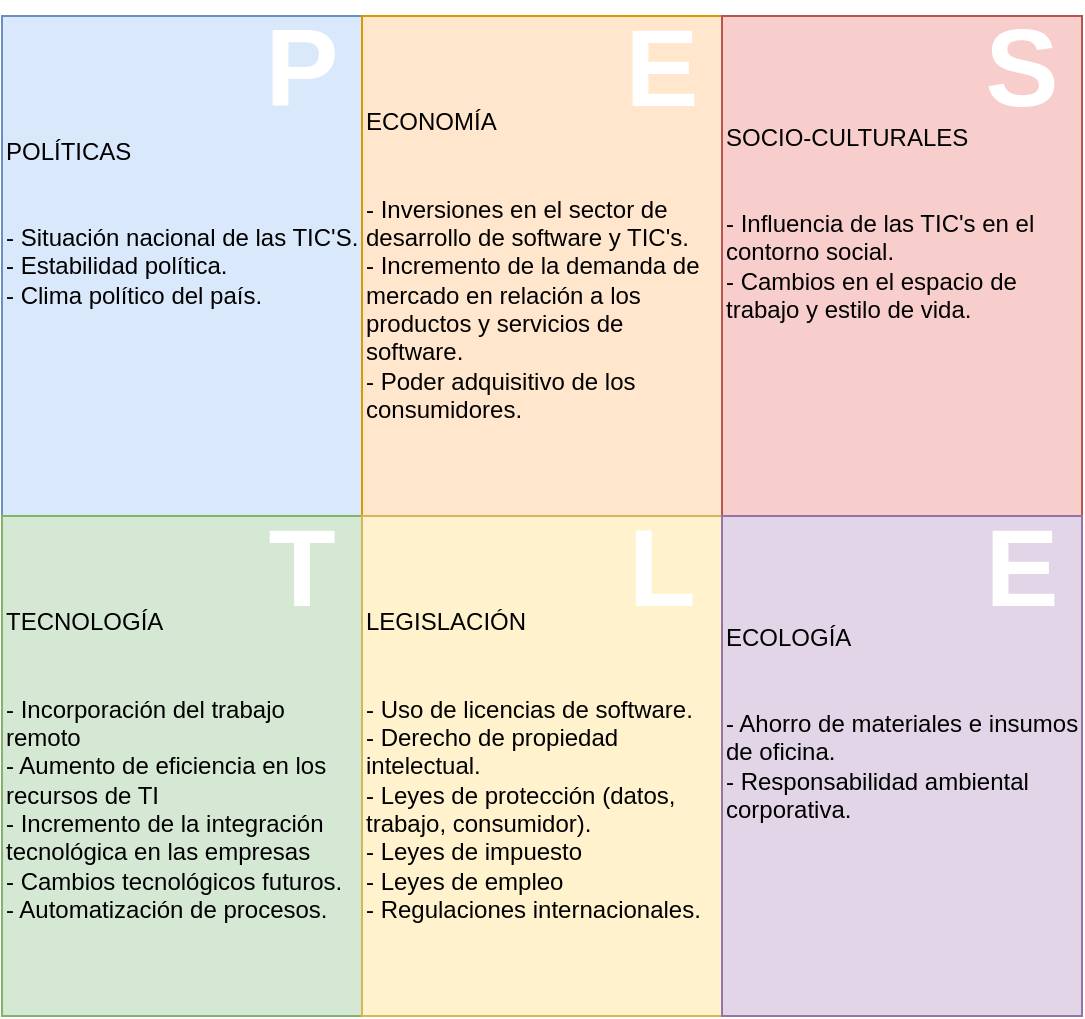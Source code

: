 <mxfile version="20.5.1" type="github" pages="4">
  <diagram id="B4wwlrnDfWuLED-4GDn6" name="Pestel">
    <mxGraphModel dx="1382" dy="795" grid="1" gridSize="10" guides="1" tooltips="1" connect="1" arrows="1" fold="1" page="1" pageScale="1" pageWidth="827" pageHeight="1169" math="0" shadow="0">
      <root>
        <mxCell id="0" />
        <mxCell id="1" parent="0" />
        <mxCell id="wZ9944_SYVBtTWwvehlu-1" value="POLÍTICAS&lt;br&gt;&lt;br&gt;&lt;br&gt;- Situación nacional de las TIC&#39;S.&lt;br&gt;- Estabilidad política.&lt;br&gt;- Clima político del país.&lt;br&gt;&lt;br&gt;&lt;br&gt;&lt;br&gt;" style="rounded=0;whiteSpace=wrap;html=1;fillColor=#dae8fc;strokeColor=#6c8ebf;align=left;" parent="1" vertex="1">
          <mxGeometry x="130" y="150" width="180" height="250" as="geometry" />
        </mxCell>
        <mxCell id="wZ9944_SYVBtTWwvehlu-2" value="ECONOMÍA&lt;br&gt;&lt;br&gt;&lt;br&gt;- Inversiones en el sector de desarrollo de software y TIC&#39;s.&lt;br&gt;- Incremento de la demanda de mercado en relación a los productos y servicios de software.&lt;br&gt;- Poder adquisitivo de los consumidores." style="rounded=0;whiteSpace=wrap;html=1;fillColor=#ffe6cc;strokeColor=#d79b00;align=left;" parent="1" vertex="1">
          <mxGeometry x="310" y="150" width="180" height="250" as="geometry" />
        </mxCell>
        <mxCell id="wZ9944_SYVBtTWwvehlu-3" value="SOCIO-CULTURALES&lt;br&gt;&lt;br&gt;&lt;br&gt;- Influencia de las TIC&#39;s en el contorno social.&lt;br&gt;- Cambios en el espacio de trabajo y estilo de vida.&lt;br&gt;&lt;br&gt;&lt;br&gt;&lt;br&gt;" style="rounded=0;whiteSpace=wrap;html=1;fillColor=#f8cecc;strokeColor=#b85450;align=left;" parent="1" vertex="1">
          <mxGeometry x="490" y="150" width="180" height="250" as="geometry" />
        </mxCell>
        <mxCell id="wZ9944_SYVBtTWwvehlu-4" value="TECNOLOGÍA&lt;br&gt;&lt;br&gt;&lt;br&gt;- Incorporación del trabajo remoto&lt;br&gt;- Aumento de eficiencia en los recursos de TI&lt;br&gt;- Incremento de la integración tecnológica en las empresas&lt;br&gt;- Cambios tecnológicos futuros.&lt;br&gt;- Automatización de procesos." style="rounded=0;whiteSpace=wrap;html=1;fillColor=#d5e8d4;strokeColor=#82b366;align=left;" parent="1" vertex="1">
          <mxGeometry x="130" y="400" width="180" height="250" as="geometry" />
        </mxCell>
        <mxCell id="wZ9944_SYVBtTWwvehlu-5" value="LEGISLACIÓN&lt;br&gt;&lt;br&gt;&lt;br&gt;- Uso de licencias de software.&lt;br&gt;- Derecho de propiedad intelectual.&lt;br&gt;- Leyes de protección (datos, trabajo, consumidor).&lt;br&gt;- Leyes de impuesto&lt;br&gt;- Leyes de empleo&lt;br&gt;- Regulaciones internacionales." style="rounded=0;whiteSpace=wrap;html=1;fillColor=#fff2cc;strokeColor=#d6b656;align=left;" parent="1" vertex="1">
          <mxGeometry x="310" y="400" width="180" height="250" as="geometry" />
        </mxCell>
        <mxCell id="wZ9944_SYVBtTWwvehlu-6" value="ECOLOGÍA&lt;br&gt;&lt;br&gt;&lt;br&gt;- Ahorro de materiales e insumos de oficina.&lt;br&gt;- Responsabilidad ambiental corporativa.&lt;br&gt;&lt;br&gt;&lt;br&gt;&lt;br&gt;" style="rounded=0;whiteSpace=wrap;html=1;fillColor=#e1d5e7;strokeColor=#9673a6;align=left;" parent="1" vertex="1">
          <mxGeometry x="490" y="400" width="180" height="250" as="geometry" />
        </mxCell>
        <mxCell id="wZ9944_SYVBtTWwvehlu-7" value="&lt;font size=&quot;1&quot; color=&quot;#ffffff&quot;&gt;&lt;b style=&quot;font-size: 55px;&quot;&gt;P&lt;/b&gt;&lt;/font&gt;" style="text;html=1;strokeColor=none;fillColor=none;align=center;verticalAlign=middle;whiteSpace=wrap;rounded=0;strokeWidth=4;" parent="1" vertex="1">
          <mxGeometry x="250" y="150" width="60" height="50" as="geometry" />
        </mxCell>
        <mxCell id="wZ9944_SYVBtTWwvehlu-8" value="&lt;font size=&quot;1&quot; color=&quot;#ffffff&quot;&gt;&lt;b style=&quot;font-size: 55px;&quot;&gt;E&lt;/b&gt;&lt;/font&gt;" style="text;html=1;strokeColor=none;fillColor=none;align=center;verticalAlign=middle;whiteSpace=wrap;rounded=0;strokeWidth=4;" parent="1" vertex="1">
          <mxGeometry x="430" y="150" width="60" height="50" as="geometry" />
        </mxCell>
        <mxCell id="wZ9944_SYVBtTWwvehlu-9" value="&lt;font size=&quot;1&quot; color=&quot;#ffffff&quot;&gt;&lt;b style=&quot;font-size: 55px;&quot;&gt;S&lt;/b&gt;&lt;/font&gt;" style="text;html=1;strokeColor=none;fillColor=none;align=center;verticalAlign=middle;whiteSpace=wrap;rounded=0;strokeWidth=4;" parent="1" vertex="1">
          <mxGeometry x="610" y="150" width="60" height="50" as="geometry" />
        </mxCell>
        <mxCell id="wZ9944_SYVBtTWwvehlu-10" value="&lt;font size=&quot;1&quot; color=&quot;#ffffff&quot;&gt;&lt;b style=&quot;font-size: 55px;&quot;&gt;T&lt;/b&gt;&lt;/font&gt;" style="text;html=1;strokeColor=none;fillColor=none;align=center;verticalAlign=middle;whiteSpace=wrap;rounded=0;strokeWidth=4;" parent="1" vertex="1">
          <mxGeometry x="250" y="400" width="60" height="50" as="geometry" />
        </mxCell>
        <mxCell id="wZ9944_SYVBtTWwvehlu-11" value="&lt;font size=&quot;1&quot; color=&quot;#ffffff&quot;&gt;&lt;b style=&quot;font-size: 55px;&quot;&gt;L&lt;/b&gt;&lt;/font&gt;" style="text;html=1;strokeColor=none;fillColor=none;align=center;verticalAlign=middle;whiteSpace=wrap;rounded=0;strokeWidth=4;" parent="1" vertex="1">
          <mxGeometry x="430" y="400" width="60" height="50" as="geometry" />
        </mxCell>
        <mxCell id="wZ9944_SYVBtTWwvehlu-12" value="&lt;font size=&quot;1&quot; color=&quot;#ffffff&quot;&gt;&lt;b style=&quot;font-size: 55px;&quot;&gt;E&lt;/b&gt;&lt;/font&gt;" style="text;html=1;strokeColor=none;fillColor=none;align=center;verticalAlign=middle;whiteSpace=wrap;rounded=0;strokeWidth=4;" parent="1" vertex="1">
          <mxGeometry x="610" y="400" width="60" height="50" as="geometry" />
        </mxCell>
      </root>
    </mxGraphModel>
  </diagram>
  <diagram id="0itIJqInvn0jtszKdvpc" name="Pecaito">
    <mxGraphModel dx="1382" dy="795" grid="1" gridSize="10" guides="1" tooltips="1" connect="1" arrows="1" fold="1" page="1" pageScale="1" pageWidth="827" pageHeight="1169" math="0" shadow="0">
      <root>
        <mxCell id="0" />
        <mxCell id="1" parent="0" />
        <mxCell id="f6ZIHYa0hq1Qb6Hkzpxr-3" value="&lt;font color=&quot;#000000&quot; style=&quot;line-height: 1; font-size: 12px;&quot;&gt;Gestión insuficiente de información&lt;/font&gt;" style="rounded=0;whiteSpace=wrap;html=1;strokeWidth=2;fontSize=12;fontColor=#FFFFFF;align=center;verticalAlign=middle;" parent="1" vertex="1">
          <mxGeometry x="600" y="320" width="110" height="40" as="geometry" />
        </mxCell>
        <mxCell id="f6ZIHYa0hq1Qb6Hkzpxr-4" value="" style="endArrow=none;html=1;rounded=0;fontSize=55;fontColor=#FFFFFF;entryX=0;entryY=0.5;entryDx=0;entryDy=0;endSize=20;jumpSize=4;strokeWidth=2;" parent="1" target="f6ZIHYa0hq1Qb6Hkzpxr-3" edge="1">
          <mxGeometry width="50" height="50" relative="1" as="geometry">
            <mxPoint x="140" y="340" as="sourcePoint" />
            <mxPoint x="440" y="380" as="targetPoint" />
          </mxGeometry>
        </mxCell>
        <mxCell id="rYmV48gW1VdD3TuhVdmY-1" value="&lt;font color=&quot;#000000&quot; style=&quot;line-height: 1; font-size: 12px;&quot;&gt;Empresas Operadoras&lt;/font&gt;" style="rounded=0;whiteSpace=wrap;html=1;strokeWidth=2;fontSize=12;fontColor=#FFFFFF;align=center;verticalAlign=middle;" parent="1" vertex="1">
          <mxGeometry x="60" y="190" width="110" height="40" as="geometry" />
        </mxCell>
        <mxCell id="rYmV48gW1VdD3TuhVdmY-2" value="" style="endArrow=none;html=1;rounded=0;strokeWidth=2;fontSize=12;fontColor=#000000;endSize=20;jumpSize=4;entryX=0.5;entryY=1;entryDx=0;entryDy=0;" parent="1" target="rYmV48gW1VdD3TuhVdmY-1" edge="1">
          <mxGeometry width="50" height="50" relative="1" as="geometry">
            <mxPoint x="210" y="340" as="sourcePoint" />
            <mxPoint x="330" y="320" as="targetPoint" />
          </mxGeometry>
        </mxCell>
        <mxCell id="rYmV48gW1VdD3TuhVdmY-4" style="rounded=0;jumpSize=4;orthogonalLoop=1;jettySize=auto;html=1;strokeWidth=2;fontSize=12;fontColor=#000000;" parent="1" source="rYmV48gW1VdD3TuhVdmY-3" edge="1">
          <mxGeometry relative="1" as="geometry">
            <mxPoint x="180" y="300" as="targetPoint" />
          </mxGeometry>
        </mxCell>
        <mxCell id="rYmV48gW1VdD3TuhVdmY-3" value="Poca participación en el flujo" style="text;html=1;strokeColor=none;fillColor=none;align=center;verticalAlign=middle;whiteSpace=wrap;rounded=0;strokeWidth=2;fontSize=12;fontColor=#000000;" parent="1" vertex="1">
          <mxGeometry x="190" y="230" width="110" height="30" as="geometry" />
        </mxCell>
        <mxCell id="rYmV48gW1VdD3TuhVdmY-5" value="&lt;font color=&quot;#000000&quot; style=&quot;line-height: 1; font-size: 12px;&quot;&gt;Personal de carga de archivos&lt;/font&gt;" style="rounded=0;whiteSpace=wrap;html=1;strokeWidth=2;fontSize=12;fontColor=#FFFFFF;align=center;verticalAlign=middle;" parent="1" vertex="1">
          <mxGeometry x="350" y="190" width="110" height="40" as="geometry" />
        </mxCell>
        <mxCell id="rYmV48gW1VdD3TuhVdmY-7" value="" style="endArrow=none;html=1;rounded=0;strokeWidth=2;fontSize=12;fontColor=#000000;endSize=20;jumpSize=4;entryX=0.5;entryY=1;entryDx=0;entryDy=0;" parent="1" target="rYmV48gW1VdD3TuhVdmY-5" edge="1">
          <mxGeometry width="50" height="50" relative="1" as="geometry">
            <mxPoint x="505" y="340" as="sourcePoint" />
            <mxPoint x="410" y="230" as="targetPoint" />
          </mxGeometry>
        </mxCell>
        <mxCell id="rYmV48gW1VdD3TuhVdmY-9" style="edgeStyle=none;rounded=0;jumpSize=4;orthogonalLoop=1;jettySize=auto;html=1;strokeWidth=2;fontSize=12;fontColor=#000000;" parent="1" source="rYmV48gW1VdD3TuhVdmY-8" edge="1">
          <mxGeometry relative="1" as="geometry">
            <mxPoint x="450" y="280" as="targetPoint" />
          </mxGeometry>
        </mxCell>
        <mxCell id="rYmV48gW1VdD3TuhVdmY-8" value="Tiempo requerido" style="text;html=1;strokeColor=none;fillColor=none;align=center;verticalAlign=middle;whiteSpace=wrap;rounded=0;strokeWidth=2;fontSize=12;fontColor=#000000;" parent="1" vertex="1">
          <mxGeometry x="480" y="220" width="110" height="30" as="geometry" />
        </mxCell>
        <mxCell id="rYmV48gW1VdD3TuhVdmY-11" style="edgeStyle=none;rounded=0;jumpSize=4;orthogonalLoop=1;jettySize=auto;html=1;strokeWidth=2;fontSize=12;fontColor=#000000;" parent="1" source="rYmV48gW1VdD3TuhVdmY-10" edge="1">
          <mxGeometry relative="1" as="geometry">
            <mxPoint x="480" y="310" as="targetPoint" />
          </mxGeometry>
        </mxCell>
        <mxCell id="rYmV48gW1VdD3TuhVdmY-10" value="Necesidad de realizar auditorias" style="text;html=1;strokeColor=none;fillColor=none;align=center;verticalAlign=middle;whiteSpace=wrap;rounded=0;strokeWidth=2;fontSize=12;fontColor=#000000;" parent="1" vertex="1">
          <mxGeometry x="320" y="270" width="110" height="30" as="geometry" />
        </mxCell>
        <mxCell id="rYmV48gW1VdD3TuhVdmY-12" value="&lt;font color=&quot;#000000&quot; style=&quot;line-height: 1; font-size: 12px;&quot;&gt;Sistema&lt;/font&gt;" style="rounded=0;whiteSpace=wrap;html=1;strokeWidth=2;fontSize=12;fontColor=#FFFFFF;align=center;verticalAlign=middle;" parent="1" vertex="1">
          <mxGeometry x="60" y="440" width="110" height="40" as="geometry" />
        </mxCell>
        <mxCell id="rYmV48gW1VdD3TuhVdmY-13" value="" style="endArrow=none;html=1;rounded=0;strokeWidth=2;fontSize=12;fontColor=#000000;endSize=20;jumpSize=4;entryX=0.5;entryY=0;entryDx=0;entryDy=0;" parent="1" target="rYmV48gW1VdD3TuhVdmY-12" edge="1">
          <mxGeometry width="50" height="50" relative="1" as="geometry">
            <mxPoint x="210" y="340" as="sourcePoint" />
            <mxPoint x="125" y="240" as="targetPoint" />
          </mxGeometry>
        </mxCell>
        <mxCell id="rYmV48gW1VdD3TuhVdmY-15" style="edgeStyle=none;rounded=0;jumpSize=4;orthogonalLoop=1;jettySize=auto;html=1;strokeWidth=2;fontSize=12;fontColor=#000000;" parent="1" source="rYmV48gW1VdD3TuhVdmY-14" edge="1">
          <mxGeometry relative="1" as="geometry">
            <mxPoint x="180" y="370" as="targetPoint" />
          </mxGeometry>
        </mxCell>
        <mxCell id="rYmV48gW1VdD3TuhVdmY-14" value="Tecnologías antiguas" style="text;html=1;strokeColor=none;fillColor=none;align=center;verticalAlign=middle;whiteSpace=wrap;rounded=0;strokeWidth=2;fontSize=12;fontColor=#000000;" parent="1" vertex="1">
          <mxGeometry x="200" y="390" width="110" height="30" as="geometry" />
        </mxCell>
        <mxCell id="rYmV48gW1VdD3TuhVdmY-17" style="edgeStyle=none;rounded=0;jumpSize=4;orthogonalLoop=1;jettySize=auto;html=1;strokeWidth=2;fontSize=12;fontColor=#000000;" parent="1" source="rYmV48gW1VdD3TuhVdmY-16" edge="1">
          <mxGeometry relative="1" as="geometry">
            <mxPoint x="150" y="390" as="targetPoint" />
          </mxGeometry>
        </mxCell>
        <mxCell id="rYmV48gW1VdD3TuhVdmY-16" value="Sin control de históricos" style="text;html=1;strokeColor=none;fillColor=none;align=center;verticalAlign=middle;whiteSpace=wrap;rounded=0;strokeWidth=2;fontSize=12;fontColor=#000000;" parent="1" vertex="1">
          <mxGeometry x="20" y="350" width="110" height="30" as="geometry" />
        </mxCell>
        <mxCell id="rYmV48gW1VdD3TuhVdmY-18" value="&lt;font color=&quot;#000000&quot;&gt;Procedimientos&lt;/font&gt;" style="rounded=0;whiteSpace=wrap;html=1;strokeWidth=2;fontSize=12;fontColor=#FFFFFF;align=center;verticalAlign=middle;" parent="1" vertex="1">
          <mxGeometry x="350" y="440" width="110" height="40" as="geometry" />
        </mxCell>
        <mxCell id="rYmV48gW1VdD3TuhVdmY-19" value="" style="endArrow=none;html=1;rounded=0;strokeWidth=2;fontSize=12;fontColor=#000000;endSize=20;jumpSize=4;entryX=0.5;entryY=0;entryDx=0;entryDy=0;" parent="1" edge="1">
          <mxGeometry width="50" height="50" relative="1" as="geometry">
            <mxPoint x="505" y="340" as="sourcePoint" />
            <mxPoint x="410" y="440" as="targetPoint" />
          </mxGeometry>
        </mxCell>
        <mxCell id="rYmV48gW1VdD3TuhVdmY-21" style="edgeStyle=none;rounded=0;jumpSize=4;orthogonalLoop=1;jettySize=auto;html=1;strokeWidth=2;fontSize=12;fontColor=#000000;" parent="1" source="rYmV48gW1VdD3TuhVdmY-20" edge="1">
          <mxGeometry relative="1" as="geometry">
            <mxPoint x="490" y="360" as="targetPoint" />
          </mxGeometry>
        </mxCell>
        <mxCell id="rYmV48gW1VdD3TuhVdmY-20" value="Tiempo requerido" style="text;html=1;strokeColor=none;fillColor=none;align=center;verticalAlign=middle;whiteSpace=wrap;rounded=0;strokeWidth=2;fontSize=12;fontColor=#000000;" parent="1" vertex="1">
          <mxGeometry x="310" y="370" width="110" height="30" as="geometry" />
        </mxCell>
        <mxCell id="rYmV48gW1VdD3TuhVdmY-23" style="edgeStyle=none;rounded=0;jumpSize=4;orthogonalLoop=1;jettySize=auto;html=1;strokeWidth=2;fontSize=12;fontColor=#000000;" parent="1" source="rYmV48gW1VdD3TuhVdmY-22" edge="1">
          <mxGeometry relative="1" as="geometry">
            <mxPoint x="470" y="380" as="targetPoint" />
          </mxGeometry>
        </mxCell>
        <mxCell id="rYmV48gW1VdD3TuhVdmY-22" value="Control de movimientos" style="text;html=1;strokeColor=none;fillColor=none;align=center;verticalAlign=middle;whiteSpace=wrap;rounded=0;strokeWidth=2;fontSize=12;fontColor=#000000;" parent="1" vertex="1">
          <mxGeometry x="490" y="400" width="110" height="30" as="geometry" />
        </mxCell>
      </root>
    </mxGraphModel>
  </diagram>
  <diagram id="7WSJtl93QPAd8zOJXsbp" name="Navegabilidad">
    <mxGraphModel dx="1152" dy="663" grid="1" gridSize="10" guides="1" tooltips="1" connect="1" arrows="1" fold="1" page="1" pageScale="1" pageWidth="827" pageHeight="1169" math="0" shadow="0">
      <root>
        <mxCell id="0" />
        <mxCell id="1" parent="0" />
        <mxCell id="q7LW2sj1dCIKB4TUS1II-4" style="edgeStyle=orthogonalEdgeStyle;rounded=0;orthogonalLoop=1;jettySize=auto;html=1;entryX=0;entryY=0.5;entryDx=0;entryDy=0;" edge="1" parent="1" source="q7LW2sj1dCIKB4TUS1II-1" target="q7LW2sj1dCIKB4TUS1II-3">
          <mxGeometry relative="1" as="geometry" />
        </mxCell>
        <mxCell id="q7LW2sj1dCIKB4TUS1II-18" style="edgeStyle=orthogonalEdgeStyle;rounded=0;orthogonalLoop=1;jettySize=auto;html=1;entryX=0.5;entryY=0;entryDx=0;entryDy=0;" edge="1" parent="1" source="q7LW2sj1dCIKB4TUS1II-1" target="q7LW2sj1dCIKB4TUS1II-8">
          <mxGeometry relative="1" as="geometry" />
        </mxCell>
        <mxCell id="q7LW2sj1dCIKB4TUS1II-19" style="edgeStyle=orthogonalEdgeStyle;rounded=0;orthogonalLoop=1;jettySize=auto;html=1;entryX=0.5;entryY=0;entryDx=0;entryDy=0;" edge="1" parent="1" source="q7LW2sj1dCIKB4TUS1II-1" target="q7LW2sj1dCIKB4TUS1II-7">
          <mxGeometry relative="1" as="geometry">
            <Array as="points">
              <mxPoint x="433" y="110" />
              <mxPoint x="293" y="110" />
            </Array>
          </mxGeometry>
        </mxCell>
        <mxCell id="q7LW2sj1dCIKB4TUS1II-20" style="edgeStyle=orthogonalEdgeStyle;rounded=0;orthogonalLoop=1;jettySize=auto;html=1;entryX=0.5;entryY=0;entryDx=0;entryDy=0;" edge="1" parent="1" source="q7LW2sj1dCIKB4TUS1II-1" target="q7LW2sj1dCIKB4TUS1II-9">
          <mxGeometry relative="1" as="geometry">
            <Array as="points">
              <mxPoint x="433" y="110" />
              <mxPoint x="573" y="110" />
            </Array>
          </mxGeometry>
        </mxCell>
        <mxCell id="q7LW2sj1dCIKB4TUS1II-21" style="edgeStyle=orthogonalEdgeStyle;rounded=0;orthogonalLoop=1;jettySize=auto;html=1;entryX=0.5;entryY=0;entryDx=0;entryDy=0;" edge="1" parent="1" source="q7LW2sj1dCIKB4TUS1II-1" target="q7LW2sj1dCIKB4TUS1II-10">
          <mxGeometry relative="1" as="geometry">
            <Array as="points">
              <mxPoint x="433" y="110" />
              <mxPoint x="713" y="110" />
            </Array>
          </mxGeometry>
        </mxCell>
        <mxCell id="q7LW2sj1dCIKB4TUS1II-22" style="edgeStyle=orthogonalEdgeStyle;rounded=0;orthogonalLoop=1;jettySize=auto;html=1;entryX=0.5;entryY=0;entryDx=0;entryDy=0;" edge="1" parent="1" source="q7LW2sj1dCIKB4TUS1II-1" target="q7LW2sj1dCIKB4TUS1II-6">
          <mxGeometry relative="1" as="geometry">
            <Array as="points">
              <mxPoint x="433" y="110" />
              <mxPoint x="153" y="110" />
            </Array>
          </mxGeometry>
        </mxCell>
        <mxCell id="q7LW2sj1dCIKB4TUS1II-1" value="Login" style="rounded=1;whiteSpace=wrap;html=1;" vertex="1" parent="1">
          <mxGeometry x="380" y="40" width="106" height="30" as="geometry" />
        </mxCell>
        <mxCell id="q7LW2sj1dCIKB4TUS1II-3" value="Restablecer Contraseña" style="rounded=1;whiteSpace=wrap;html=1;" vertex="1" parent="1">
          <mxGeometry x="566" y="40" width="106" height="30" as="geometry" />
        </mxCell>
        <mxCell id="q7LW2sj1dCIKB4TUS1II-24" value="Ingresar" style="edgeStyle=orthogonalEdgeStyle;rounded=0;orthogonalLoop=1;jettySize=auto;html=1;entryX=0.5;entryY=0;entryDx=0;entryDy=0;" edge="1" parent="1" source="q7LW2sj1dCIKB4TUS1II-6" target="q7LW2sj1dCIKB4TUS1II-23">
          <mxGeometry relative="1" as="geometry" />
        </mxCell>
        <mxCell id="q7LW2sj1dCIKB4TUS1II-6" value="Registro" style="rounded=1;whiteSpace=wrap;html=1;" vertex="1" parent="1">
          <mxGeometry x="100" y="150" width="106" height="30" as="geometry" />
        </mxCell>
        <mxCell id="q7LW2sj1dCIKB4TUS1II-33" value="Ingresar" style="edgeStyle=orthogonalEdgeStyle;rounded=0;orthogonalLoop=1;jettySize=auto;html=1;entryX=0.5;entryY=0;entryDx=0;entryDy=0;" edge="1" parent="1" source="q7LW2sj1dCIKB4TUS1II-7" target="q7LW2sj1dCIKB4TUS1II-32">
          <mxGeometry relative="1" as="geometry" />
        </mxCell>
        <mxCell id="q7LW2sj1dCIKB4TUS1II-7" value="Consulta" style="rounded=1;whiteSpace=wrap;html=1;" vertex="1" parent="1">
          <mxGeometry x="240" y="150" width="106" height="30" as="geometry" />
        </mxCell>
        <mxCell id="q7LW2sj1dCIKB4TUS1II-52" value="Ingresar" style="edgeStyle=orthogonalEdgeStyle;rounded=0;orthogonalLoop=1;jettySize=auto;html=1;entryX=0.5;entryY=0;entryDx=0;entryDy=0;" edge="1" parent="1" source="q7LW2sj1dCIKB4TUS1II-8" target="q7LW2sj1dCIKB4TUS1II-51">
          <mxGeometry relative="1" as="geometry" />
        </mxCell>
        <mxCell id="q7LW2sj1dCIKB4TUS1II-8" value="Usuario" style="rounded=1;whiteSpace=wrap;html=1;" vertex="1" parent="1">
          <mxGeometry x="380" y="150" width="106" height="30" as="geometry" />
        </mxCell>
        <mxCell id="q7LW2sj1dCIKB4TUS1II-68" value="Ingresar" style="edgeStyle=orthogonalEdgeStyle;rounded=0;orthogonalLoop=1;jettySize=auto;html=1;entryX=0.5;entryY=0;entryDx=0;entryDy=0;" edge="1" parent="1" source="q7LW2sj1dCIKB4TUS1II-9" target="q7LW2sj1dCIKB4TUS1II-67">
          <mxGeometry relative="1" as="geometry" />
        </mxCell>
        <mxCell id="q7LW2sj1dCIKB4TUS1II-9" value="Reportes" style="rounded=1;whiteSpace=wrap;html=1;" vertex="1" parent="1">
          <mxGeometry x="520" y="150" width="106" height="30" as="geometry" />
        </mxCell>
        <mxCell id="q7LW2sj1dCIKB4TUS1II-87" value="Ingresar" style="edgeStyle=orthogonalEdgeStyle;rounded=0;orthogonalLoop=1;jettySize=auto;html=1;entryX=0.5;entryY=0;entryDx=0;entryDy=0;" edge="1" parent="1" source="q7LW2sj1dCIKB4TUS1II-10" target="q7LW2sj1dCIKB4TUS1II-86">
          <mxGeometry relative="1" as="geometry" />
        </mxCell>
        <mxCell id="q7LW2sj1dCIKB4TUS1II-10" value="Auditoría" style="rounded=1;whiteSpace=wrap;html=1;" vertex="1" parent="1">
          <mxGeometry x="660" y="150" width="106" height="30" as="geometry" />
        </mxCell>
        <mxCell id="q7LW2sj1dCIKB4TUS1II-29" style="edgeStyle=orthogonalEdgeStyle;rounded=0;orthogonalLoop=1;jettySize=auto;html=1;entryX=0;entryY=0.5;entryDx=0;entryDy=0;" edge="1" parent="1" source="q7LW2sj1dCIKB4TUS1II-23" target="q7LW2sj1dCIKB4TUS1II-28">
          <mxGeometry relative="1" as="geometry">
            <Array as="points">
              <mxPoint x="90" y="265" />
              <mxPoint x="90" y="395" />
            </Array>
          </mxGeometry>
        </mxCell>
        <mxCell id="q7LW2sj1dCIKB4TUS1II-30" style="edgeStyle=orthogonalEdgeStyle;rounded=0;orthogonalLoop=1;jettySize=auto;html=1;entryX=0;entryY=0.5;entryDx=0;entryDy=0;" edge="1" parent="1" source="q7LW2sj1dCIKB4TUS1II-23" target="q7LW2sj1dCIKB4TUS1II-25">
          <mxGeometry relative="1" as="geometry">
            <Array as="points">
              <mxPoint x="90" y="265" />
              <mxPoint x="90" y="335" />
            </Array>
          </mxGeometry>
        </mxCell>
        <mxCell id="q7LW2sj1dCIKB4TUS1II-23" value="Registro de contrato de abonados" style="rounded=1;whiteSpace=wrap;html=1;" vertex="1" parent="1">
          <mxGeometry x="100" y="240" width="106" height="50" as="geometry" />
        </mxCell>
        <mxCell id="q7LW2sj1dCIKB4TUS1II-25" value="Cancelar" style="rounded=0;whiteSpace=wrap;html=1;dashed=1;" vertex="1" parent="1">
          <mxGeometry x="108" y="320" width="90" height="30" as="geometry" />
        </mxCell>
        <mxCell id="q7LW2sj1dCIKB4TUS1II-31" style="edgeStyle=orthogonalEdgeStyle;rounded=0;orthogonalLoop=1;jettySize=auto;html=1;entryX=0;entryY=0.5;entryDx=0;entryDy=0;" edge="1" parent="1" source="q7LW2sj1dCIKB4TUS1II-28" target="q7LW2sj1dCIKB4TUS1II-7">
          <mxGeometry relative="1" as="geometry">
            <Array as="points">
              <mxPoint x="153" y="430" />
              <mxPoint x="220" y="430" />
              <mxPoint x="220" y="165" />
            </Array>
          </mxGeometry>
        </mxCell>
        <mxCell id="q7LW2sj1dCIKB4TUS1II-28" value="Guardar" style="rounded=0;whiteSpace=wrap;html=1;dashed=1;" vertex="1" parent="1">
          <mxGeometry x="108" y="380" width="90" height="30" as="geometry" />
        </mxCell>
        <mxCell id="q7LW2sj1dCIKB4TUS1II-37" value="&lt;span style=&quot;font-style: normal;&quot;&gt;Ingresar filtros&lt;/span&gt;" style="edgeStyle=orthogonalEdgeStyle;rounded=0;orthogonalLoop=1;jettySize=auto;html=1;entryX=0.5;entryY=0;entryDx=0;entryDy=0;fontStyle=2" edge="1" parent="1" source="q7LW2sj1dCIKB4TUS1II-32" target="q7LW2sj1dCIKB4TUS1II-34">
          <mxGeometry relative="1" as="geometry">
            <Array as="points">
              <mxPoint x="293" y="330" />
              <mxPoint x="293" y="330" />
            </Array>
          </mxGeometry>
        </mxCell>
        <mxCell id="q7LW2sj1dCIKB4TUS1II-40" style="edgeStyle=orthogonalEdgeStyle;rounded=0;orthogonalLoop=1;jettySize=auto;html=1;entryX=1;entryY=0.5;entryDx=0;entryDy=0;" edge="1" parent="1" source="q7LW2sj1dCIKB4TUS1II-32" target="q7LW2sj1dCIKB4TUS1II-35">
          <mxGeometry relative="1" as="geometry">
            <Array as="points">
              <mxPoint x="366" y="265" />
              <mxPoint x="366" y="415" />
            </Array>
          </mxGeometry>
        </mxCell>
        <mxCell id="q7LW2sj1dCIKB4TUS1II-41" style="edgeStyle=orthogonalEdgeStyle;rounded=0;orthogonalLoop=1;jettySize=auto;html=1;entryX=1;entryY=0.5;entryDx=0;entryDy=0;" edge="1" parent="1" source="q7LW2sj1dCIKB4TUS1II-32" target="q7LW2sj1dCIKB4TUS1II-38">
          <mxGeometry relative="1" as="geometry">
            <Array as="points">
              <mxPoint x="366" y="265" />
              <mxPoint x="366" y="475" />
            </Array>
          </mxGeometry>
        </mxCell>
        <mxCell id="q7LW2sj1dCIKB4TUS1II-42" style="edgeStyle=orthogonalEdgeStyle;rounded=0;orthogonalLoop=1;jettySize=auto;html=1;entryX=1;entryY=0.5;entryDx=0;entryDy=0;" edge="1" parent="1" source="q7LW2sj1dCIKB4TUS1II-32" target="q7LW2sj1dCIKB4TUS1II-39">
          <mxGeometry relative="1" as="geometry">
            <Array as="points">
              <mxPoint x="366" y="265" />
              <mxPoint x="366" y="535" />
            </Array>
          </mxGeometry>
        </mxCell>
        <mxCell id="q7LW2sj1dCIKB4TUS1II-32" value="Consulta de contrato de abonados" style="rounded=1;whiteSpace=wrap;html=1;" vertex="1" parent="1">
          <mxGeometry x="240" y="240" width="106" height="50" as="geometry" />
        </mxCell>
        <mxCell id="q7LW2sj1dCIKB4TUS1II-34" value="Buscar" style="rounded=0;whiteSpace=wrap;html=1;dashed=1;" vertex="1" parent="1">
          <mxGeometry x="248" y="340" width="90" height="30" as="geometry" />
        </mxCell>
        <mxCell id="q7LW2sj1dCIKB4TUS1II-35" value="Limpiar" style="rounded=0;whiteSpace=wrap;html=1;dashed=1;" vertex="1" parent="1">
          <mxGeometry x="248" y="400" width="90" height="30" as="geometry" />
        </mxCell>
        <mxCell id="q7LW2sj1dCIKB4TUS1II-44" style="edgeStyle=orthogonalEdgeStyle;rounded=0;orthogonalLoop=1;jettySize=auto;html=1;entryX=1;entryY=0.5;entryDx=0;entryDy=0;" edge="1" parent="1" source="q7LW2sj1dCIKB4TUS1II-38" target="q7LW2sj1dCIKB4TUS1II-43">
          <mxGeometry relative="1" as="geometry" />
        </mxCell>
        <mxCell id="q7LW2sj1dCIKB4TUS1II-38" value="Editar" style="rounded=0;whiteSpace=wrap;html=1;dashed=1;" vertex="1" parent="1">
          <mxGeometry x="248" y="460" width="90" height="30" as="geometry" />
        </mxCell>
        <mxCell id="q7LW2sj1dCIKB4TUS1II-39" value="Anular" style="rounded=0;whiteSpace=wrap;html=1;dashed=1;" vertex="1" parent="1">
          <mxGeometry x="248" y="520" width="90" height="30" as="geometry" />
        </mxCell>
        <mxCell id="q7LW2sj1dCIKB4TUS1II-48" style="edgeStyle=orthogonalEdgeStyle;rounded=0;orthogonalLoop=1;jettySize=auto;html=1;entryX=0;entryY=0.5;entryDx=0;entryDy=0;" edge="1" parent="1" source="q7LW2sj1dCIKB4TUS1II-43" target="q7LW2sj1dCIKB4TUS1II-47">
          <mxGeometry relative="1" as="geometry">
            <Array as="points">
              <mxPoint x="90" y="475" />
              <mxPoint x="90" y="635" />
            </Array>
          </mxGeometry>
        </mxCell>
        <mxCell id="q7LW2sj1dCIKB4TUS1II-49" style="edgeStyle=orthogonalEdgeStyle;rounded=0;orthogonalLoop=1;jettySize=auto;html=1;entryX=0;entryY=0.5;entryDx=0;entryDy=0;" edge="1" parent="1" source="q7LW2sj1dCIKB4TUS1II-43" target="q7LW2sj1dCIKB4TUS1II-45">
          <mxGeometry relative="1" as="geometry">
            <Array as="points">
              <mxPoint x="90" y="475" />
              <mxPoint x="90" y="535" />
            </Array>
          </mxGeometry>
        </mxCell>
        <mxCell id="q7LW2sj1dCIKB4TUS1II-50" style="edgeStyle=orthogonalEdgeStyle;rounded=0;orthogonalLoop=1;jettySize=auto;html=1;entryX=0;entryY=0.5;entryDx=0;entryDy=0;" edge="1" parent="1" source="q7LW2sj1dCIKB4TUS1II-43" target="q7LW2sj1dCIKB4TUS1II-46">
          <mxGeometry relative="1" as="geometry">
            <Array as="points">
              <mxPoint x="90" y="475" />
              <mxPoint x="90" y="584" />
            </Array>
          </mxGeometry>
        </mxCell>
        <mxCell id="q7LW2sj1dCIKB4TUS1II-43" value="Información de contrato de abonado" style="rounded=1;whiteSpace=wrap;html=1;" vertex="1" parent="1">
          <mxGeometry x="100" y="450" width="106" height="50" as="geometry" />
        </mxCell>
        <mxCell id="q7LW2sj1dCIKB4TUS1II-45" value="Visualizar" style="rounded=0;whiteSpace=wrap;html=1;dashed=1;" vertex="1" parent="1">
          <mxGeometry x="108" y="520" width="90" height="30" as="geometry" />
        </mxCell>
        <mxCell id="q7LW2sj1dCIKB4TUS1II-46" value="Guardar" style="rounded=0;whiteSpace=wrap;html=1;dashed=1;" vertex="1" parent="1">
          <mxGeometry x="108" y="569.5" width="90" height="30" as="geometry" />
        </mxCell>
        <mxCell id="q7LW2sj1dCIKB4TUS1II-47" value="Cerrar" style="rounded=0;whiteSpace=wrap;html=1;dashed=1;" vertex="1" parent="1">
          <mxGeometry x="108" y="620" width="90" height="30" as="geometry" />
        </mxCell>
        <mxCell id="q7LW2sj1dCIKB4TUS1II-56" style="edgeStyle=orthogonalEdgeStyle;rounded=0;orthogonalLoop=1;jettySize=auto;html=1;entryX=1;entryY=0.5;entryDx=0;entryDy=0;" edge="1" parent="1" source="q7LW2sj1dCIKB4TUS1II-51" target="q7LW2sj1dCIKB4TUS1II-53">
          <mxGeometry relative="1" as="geometry">
            <Array as="points">
              <mxPoint x="500" y="260" />
              <mxPoint x="500" y="315" />
            </Array>
          </mxGeometry>
        </mxCell>
        <mxCell id="q7LW2sj1dCIKB4TUS1II-57" style="edgeStyle=orthogonalEdgeStyle;rounded=0;orthogonalLoop=1;jettySize=auto;html=1;entryX=1;entryY=0.5;entryDx=0;entryDy=0;" edge="1" parent="1" source="q7LW2sj1dCIKB4TUS1II-51" target="q7LW2sj1dCIKB4TUS1II-54">
          <mxGeometry relative="1" as="geometry">
            <Array as="points">
              <mxPoint x="500" y="260" />
              <mxPoint x="500" y="375" />
            </Array>
          </mxGeometry>
        </mxCell>
        <mxCell id="q7LW2sj1dCIKB4TUS1II-51" value="Registro de usuario" style="rounded=1;whiteSpace=wrap;html=1;" vertex="1" parent="1">
          <mxGeometry x="383" y="240" width="100" height="40" as="geometry" />
        </mxCell>
        <mxCell id="q7LW2sj1dCIKB4TUS1II-53" value="Buscar" style="rounded=0;whiteSpace=wrap;html=1;dashed=1;" vertex="1" parent="1">
          <mxGeometry x="388" y="300" width="90" height="30" as="geometry" />
        </mxCell>
        <mxCell id="q7LW2sj1dCIKB4TUS1II-64" style="edgeStyle=orthogonalEdgeStyle;rounded=0;orthogonalLoop=1;jettySize=auto;html=1;entryX=0.5;entryY=0;entryDx=0;entryDy=0;" edge="1" parent="1" source="q7LW2sj1dCIKB4TUS1II-54" target="q7LW2sj1dCIKB4TUS1II-55">
          <mxGeometry relative="1" as="geometry" />
        </mxCell>
        <mxCell id="q7LW2sj1dCIKB4TUS1II-66" value="Ingresar datos" style="edgeLabel;html=1;align=center;verticalAlign=middle;resizable=0;points=[];" vertex="1" connectable="0" parent="q7LW2sj1dCIKB4TUS1II-64">
          <mxGeometry x="0.2" y="-2" relative="1" as="geometry">
            <mxPoint as="offset" />
          </mxGeometry>
        </mxCell>
        <mxCell id="q7LW2sj1dCIKB4TUS1II-65" style="edgeStyle=orthogonalEdgeStyle;rounded=0;orthogonalLoop=1;jettySize=auto;html=1;entryX=1;entryY=0.5;entryDx=0;entryDy=0;" edge="1" parent="1" source="q7LW2sj1dCIKB4TUS1II-54" target="q7LW2sj1dCIKB4TUS1II-60">
          <mxGeometry relative="1" as="geometry">
            <Array as="points">
              <mxPoint x="433" y="410" />
              <mxPoint x="498" y="410" />
              <mxPoint x="498" y="535" />
            </Array>
          </mxGeometry>
        </mxCell>
        <mxCell id="q7LW2sj1dCIKB4TUS1II-54" value="Editar" style="rounded=0;whiteSpace=wrap;html=1;dashed=1;" vertex="1" parent="1">
          <mxGeometry x="388" y="360" width="90" height="30" as="geometry" />
        </mxCell>
        <mxCell id="q7LW2sj1dCIKB4TUS1II-55" value="Guardar" style="rounded=0;whiteSpace=wrap;html=1;dashed=1;" vertex="1" parent="1">
          <mxGeometry x="388" y="460" width="90" height="30" as="geometry" />
        </mxCell>
        <mxCell id="q7LW2sj1dCIKB4TUS1II-60" value="Cancelar" style="rounded=0;whiteSpace=wrap;html=1;dashed=1;" vertex="1" parent="1">
          <mxGeometry x="388" y="520" width="90" height="30" as="geometry" />
        </mxCell>
        <mxCell id="q7LW2sj1dCIKB4TUS1II-70" value="Ingresar datos" style="edgeStyle=orthogonalEdgeStyle;rounded=0;orthogonalLoop=1;jettySize=auto;html=1;entryX=0.5;entryY=0;entryDx=0;entryDy=0;" edge="1" parent="1" source="q7LW2sj1dCIKB4TUS1II-67" target="q7LW2sj1dCIKB4TUS1II-69">
          <mxGeometry x="0.686" relative="1" as="geometry">
            <mxPoint x="670" y="380" as="targetPoint" />
            <Array as="points">
              <mxPoint x="640" y="260" />
              <mxPoint x="640" y="290" />
              <mxPoint x="570" y="290" />
              <mxPoint x="570" y="340" />
            </Array>
            <mxPoint as="offset" />
          </mxGeometry>
        </mxCell>
        <mxCell id="q7LW2sj1dCIKB4TUS1II-72" style="edgeStyle=orthogonalEdgeStyle;rounded=0;orthogonalLoop=1;jettySize=auto;html=1;entryX=1;entryY=0.5;entryDx=0;entryDy=0;" edge="1" parent="1" source="q7LW2sj1dCIKB4TUS1II-67" target="q7LW2sj1dCIKB4TUS1II-71">
          <mxGeometry relative="1" as="geometry">
            <Array as="points">
              <mxPoint x="640" y="260" />
              <mxPoint x="640" y="405" />
            </Array>
          </mxGeometry>
        </mxCell>
        <mxCell id="q7LW2sj1dCIKB4TUS1II-78" style="edgeStyle=orthogonalEdgeStyle;rounded=0;orthogonalLoop=1;jettySize=auto;html=1;entryX=1;entryY=0.5;entryDx=0;entryDy=0;" edge="1" parent="1" source="q7LW2sj1dCIKB4TUS1II-67" target="q7LW2sj1dCIKB4TUS1II-77">
          <mxGeometry relative="1" as="geometry">
            <Array as="points">
              <mxPoint x="640" y="260" />
              <mxPoint x="640" y="545" />
            </Array>
          </mxGeometry>
        </mxCell>
        <mxCell id="q7LW2sj1dCIKB4TUS1II-85" style="edgeStyle=orthogonalEdgeStyle;rounded=0;orthogonalLoop=1;jettySize=auto;html=1;entryX=1;entryY=0.5;entryDx=0;entryDy=0;" edge="1" parent="1" source="q7LW2sj1dCIKB4TUS1II-67" target="q7LW2sj1dCIKB4TUS1II-82">
          <mxGeometry relative="1" as="geometry">
            <Array as="points">
              <mxPoint x="640" y="260" />
              <mxPoint x="640" y="685" />
            </Array>
          </mxGeometry>
        </mxCell>
        <mxCell id="q7LW2sj1dCIKB4TUS1II-67" value="Vista de reportes" style="rounded=1;whiteSpace=wrap;html=1;" vertex="1" parent="1">
          <mxGeometry x="530" y="240" width="86" height="40" as="geometry" />
        </mxCell>
        <mxCell id="q7LW2sj1dCIKB4TUS1II-69" value="Buscar" style="rounded=0;whiteSpace=wrap;html=1;dashed=1;" vertex="1" parent="1">
          <mxGeometry x="526" y="340" width="90" height="30" as="geometry" />
        </mxCell>
        <mxCell id="q7LW2sj1dCIKB4TUS1II-76" style="edgeStyle=orthogonalEdgeStyle;rounded=0;orthogonalLoop=1;jettySize=auto;html=1;" edge="1" parent="1" source="q7LW2sj1dCIKB4TUS1II-71">
          <mxGeometry relative="1" as="geometry">
            <mxPoint x="573" y="459.4" as="targetPoint" />
          </mxGeometry>
        </mxCell>
        <mxCell id="q7LW2sj1dCIKB4TUS1II-71" value="Exportar PDF" style="rounded=0;whiteSpace=wrap;html=1;dashed=1;" vertex="1" parent="1">
          <mxGeometry x="528" y="390" width="90" height="30" as="geometry" />
        </mxCell>
        <mxCell id="q7LW2sj1dCIKB4TUS1II-81" style="edgeStyle=orthogonalEdgeStyle;rounded=0;orthogonalLoop=1;jettySize=auto;html=1;" edge="1" parent="1" source="q7LW2sj1dCIKB4TUS1II-77" target="q7LW2sj1dCIKB4TUS1II-80">
          <mxGeometry relative="1" as="geometry" />
        </mxCell>
        <mxCell id="q7LW2sj1dCIKB4TUS1II-77" value="Exportar Excel" style="rounded=0;whiteSpace=wrap;html=1;dashed=1;" vertex="1" parent="1">
          <mxGeometry x="530" y="530" width="90" height="30" as="geometry" />
        </mxCell>
        <mxCell id="q7LW2sj1dCIKB4TUS1II-79" value="Reporte.pdf" style="verticalLabelPosition=bottom;html=1;verticalAlign=top;strokeWidth=1;align=center;outlineConnect=0;dashed=0;outlineConnect=0;shape=mxgraph.aws3d.file;aspect=fixed;strokeColor=#292929;" vertex="1" parent="1">
          <mxGeometry x="566.32" y="459.4" width="13.35" height="30.6" as="geometry" />
        </mxCell>
        <mxCell id="q7LW2sj1dCIKB4TUS1II-80" value="Reporte.xlsx" style="verticalLabelPosition=bottom;html=1;verticalAlign=top;strokeWidth=1;align=center;outlineConnect=0;dashed=0;outlineConnect=0;shape=mxgraph.aws3d.file;aspect=fixed;strokeColor=#292929;" vertex="1" parent="1">
          <mxGeometry x="568.32" y="589.4" width="13.35" height="30.6" as="geometry" />
        </mxCell>
        <mxCell id="q7LW2sj1dCIKB4TUS1II-82" value="Limpiar" style="rounded=0;whiteSpace=wrap;html=1;dashed=1;" vertex="1" parent="1">
          <mxGeometry x="530" y="670" width="90" height="30" as="geometry" />
        </mxCell>
        <mxCell id="q7LW2sj1dCIKB4TUS1II-90" style="edgeStyle=orthogonalEdgeStyle;rounded=0;orthogonalLoop=1;jettySize=auto;html=1;entryX=1;entryY=0.5;entryDx=0;entryDy=0;" edge="1" parent="1" source="q7LW2sj1dCIKB4TUS1II-86" target="q7LW2sj1dCIKB4TUS1II-88">
          <mxGeometry relative="1" as="geometry">
            <Array as="points">
              <mxPoint x="780" y="260" />
              <mxPoint x="780" y="335" />
            </Array>
          </mxGeometry>
        </mxCell>
        <mxCell id="q7LW2sj1dCIKB4TUS1II-96" value="Ingresar datos" style="edgeStyle=orthogonalEdgeStyle;rounded=0;orthogonalLoop=1;jettySize=auto;html=1;entryX=0.5;entryY=0;entryDx=0;entryDy=0;" edge="1" parent="1" source="q7LW2sj1dCIKB4TUS1II-86" target="q7LW2sj1dCIKB4TUS1II-92">
          <mxGeometry x="0.823" relative="1" as="geometry">
            <Array as="points">
              <mxPoint x="780" y="260" />
              <mxPoint x="780" y="460" />
              <mxPoint x="715" y="460" />
            </Array>
            <mxPoint as="offset" />
          </mxGeometry>
        </mxCell>
        <mxCell id="q7LW2sj1dCIKB4TUS1II-97" style="edgeStyle=orthogonalEdgeStyle;rounded=0;orthogonalLoop=1;jettySize=auto;html=1;entryX=1;entryY=0.5;entryDx=0;entryDy=0;" edge="1" parent="1" source="q7LW2sj1dCIKB4TUS1II-86" target="q7LW2sj1dCIKB4TUS1II-93">
          <mxGeometry relative="1" as="geometry">
            <Array as="points">
              <mxPoint x="780" y="260" />
              <mxPoint x="780" y="585" />
            </Array>
          </mxGeometry>
        </mxCell>
        <mxCell id="q7LW2sj1dCIKB4TUS1II-86" value="Vista de auditoria" style="rounded=1;whiteSpace=wrap;html=1;" vertex="1" parent="1">
          <mxGeometry x="670" y="240" width="86" height="40" as="geometry" />
        </mxCell>
        <mxCell id="q7LW2sj1dCIKB4TUS1II-91" style="edgeStyle=orthogonalEdgeStyle;rounded=0;orthogonalLoop=1;jettySize=auto;html=1;" edge="1" parent="1" source="q7LW2sj1dCIKB4TUS1II-88" target="q7LW2sj1dCIKB4TUS1II-89">
          <mxGeometry relative="1" as="geometry" />
        </mxCell>
        <mxCell id="q7LW2sj1dCIKB4TUS1II-88" value="Exportar" style="rounded=0;whiteSpace=wrap;html=1;dashed=1;" vertex="1" parent="1">
          <mxGeometry x="668" y="320" width="90" height="30" as="geometry" />
        </mxCell>
        <mxCell id="q7LW2sj1dCIKB4TUS1II-89" value="Auditoria.pdf" style="verticalLabelPosition=bottom;html=1;verticalAlign=top;strokeWidth=1;align=center;outlineConnect=0;dashed=0;outlineConnect=0;shape=mxgraph.aws3d.file;aspect=fixed;strokeColor=#292929;" vertex="1" parent="1">
          <mxGeometry x="706.32" y="390" width="13.35" height="30.6" as="geometry" />
        </mxCell>
        <mxCell id="q7LW2sj1dCIKB4TUS1II-92" value="Buscar" style="rounded=0;whiteSpace=wrap;html=1;dashed=1;" vertex="1" parent="1">
          <mxGeometry x="670" y="510" width="90" height="30" as="geometry" />
        </mxCell>
        <mxCell id="q7LW2sj1dCIKB4TUS1II-93" value="Limpiar" style="rounded=0;whiteSpace=wrap;html=1;dashed=1;" vertex="1" parent="1">
          <mxGeometry x="670" y="570" width="90" height="30" as="geometry" />
        </mxCell>
      </root>
    </mxGraphModel>
  </diagram>
  <diagram id="8I_WVbzQsCPF4ec_qFh_" name="Página-4">
    <mxGraphModel dx="1152" dy="663" grid="1" gridSize="10" guides="1" tooltips="1" connect="1" arrows="1" fold="1" page="1" pageScale="1" pageWidth="827" pageHeight="1169" math="0" shadow="0">
      <root>
        <mxCell id="0" />
        <mxCell id="1" parent="0" />
        <mxCell id="hm9iOZZFr2wyhqWSrvXP-2" value="Proceso de Gestión de Contratos de Abonados de Empresas Operadoras" style="swimlane;childLayout=stackLayout;resizeParent=1;resizeParentMax=0;horizontal=0;startSize=20;horizontalStack=0;" vertex="1" parent="1">
          <mxGeometry x="120" y="160" width="750" height="510" as="geometry" />
        </mxCell>
        <mxCell id="hm9iOZZFr2wyhqWSrvXP-3" value="Usuario Administrador de Osiptel" style="swimlane;startSize=20;horizontal=0;" vertex="1" parent="hm9iOZZFr2wyhqWSrvXP-2">
          <mxGeometry x="20" width="730" height="230" as="geometry" />
        </mxCell>
        <mxCell id="hm9iOZZFr2wyhqWSrvXP-19" style="edgeStyle=orthogonalEdgeStyle;rounded=0;orthogonalLoop=1;jettySize=auto;html=1;entryX=0;entryY=0.5;entryDx=0;entryDy=0;fontSize=10;" edge="1" parent="hm9iOZZFr2wyhqWSrvXP-3" source="hm9iOZZFr2wyhqWSrvXP-16" target="hm9iOZZFr2wyhqWSrvXP-18">
          <mxGeometry relative="1" as="geometry" />
        </mxCell>
        <mxCell id="hm9iOZZFr2wyhqWSrvXP-16" value="Recepcionar contrato de abonado" style="rounded=0;whiteSpace=wrap;html=1;" vertex="1" parent="hm9iOZZFr2wyhqWSrvXP-3">
          <mxGeometry x="120" y="90" width="120" height="30" as="geometry" />
        </mxCell>
        <mxCell id="hm9iOZZFr2wyhqWSrvXP-21" value="Sí" style="edgeStyle=orthogonalEdgeStyle;rounded=0;orthogonalLoop=1;jettySize=auto;html=1;entryX=0;entryY=0.5;entryDx=0;entryDy=0;fontSize=10;" edge="1" parent="hm9iOZZFr2wyhqWSrvXP-3" source="hm9iOZZFr2wyhqWSrvXP-18" target="hm9iOZZFr2wyhqWSrvXP-20">
          <mxGeometry y="15" relative="1" as="geometry">
            <mxPoint as="offset" />
          </mxGeometry>
        </mxCell>
        <mxCell id="hm9iOZZFr2wyhqWSrvXP-18" value="&lt;font style=&quot;font-size: 10px;&quot;&gt;¿El formato es correcto?&lt;/font&gt;" style="rhombus;whiteSpace=wrap;html=1;" vertex="1" parent="hm9iOZZFr2wyhqWSrvXP-3">
          <mxGeometry x="320" y="65" width="80" height="80" as="geometry" />
        </mxCell>
        <mxCell id="hm9iOZZFr2wyhqWSrvXP-20" value="Recepcionar contrato de abonado" style="rounded=0;whiteSpace=wrap;html=1;" vertex="1" parent="hm9iOZZFr2wyhqWSrvXP-3">
          <mxGeometry x="480" y="90" width="120" height="30" as="geometry" />
        </mxCell>
        <mxCell id="hm9iOZZFr2wyhqWSrvXP-4" value="Empresa Operadora" style="swimlane;startSize=20;horizontal=0;" vertex="1" parent="hm9iOZZFr2wyhqWSrvXP-2">
          <mxGeometry x="20" y="230" width="730" height="280" as="geometry" />
        </mxCell>
        <mxCell id="hm9iOZZFr2wyhqWSrvXP-13" style="edgeStyle=orthogonalEdgeStyle;rounded=0;orthogonalLoop=1;jettySize=auto;html=1;entryX=0;entryY=0.5;entryDx=0;entryDy=0;" edge="1" parent="hm9iOZZFr2wyhqWSrvXP-4" source="hm9iOZZFr2wyhqWSrvXP-6" target="hm9iOZZFr2wyhqWSrvXP-11">
          <mxGeometry relative="1" as="geometry" />
        </mxCell>
        <mxCell id="hm9iOZZFr2wyhqWSrvXP-6" value="" style="ellipse;html=1;shape=startState;fillColor=#000000;strokeColor=#ff0000;" vertex="1" parent="hm9iOZZFr2wyhqWSrvXP-4">
          <mxGeometry x="50" y="105" width="30" height="30" as="geometry" />
        </mxCell>
        <mxCell id="hm9iOZZFr2wyhqWSrvXP-11" value="Brindar contrato de abonado" style="rounded=0;whiteSpace=wrap;html=1;" vertex="1" parent="hm9iOZZFr2wyhqWSrvXP-4">
          <mxGeometry x="130" y="105" width="100" height="30" as="geometry" />
        </mxCell>
        <mxCell id="hm9iOZZFr2wyhqWSrvXP-12" value="Inicio" style="text;html=1;align=center;verticalAlign=middle;resizable=0;points=[];autosize=1;strokeColor=none;fillColor=none;" vertex="1" parent="hm9iOZZFr2wyhqWSrvXP-4">
          <mxGeometry x="40" y="135" width="50" height="30" as="geometry" />
        </mxCell>
        <mxCell id="hm9iOZZFr2wyhqWSrvXP-24" style="edgeStyle=orthogonalEdgeStyle;rounded=0;orthogonalLoop=1;jettySize=auto;html=1;entryX=1;entryY=0.5;entryDx=0;entryDy=0;fontSize=10;" edge="1" parent="hm9iOZZFr2wyhqWSrvXP-4" source="hm9iOZZFr2wyhqWSrvXP-22" target="hm9iOZZFr2wyhqWSrvXP-11">
          <mxGeometry relative="1" as="geometry" />
        </mxCell>
        <mxCell id="hm9iOZZFr2wyhqWSrvXP-22" value="Realizar correcciones" style="rounded=0;whiteSpace=wrap;html=1;" vertex="1" parent="hm9iOZZFr2wyhqWSrvXP-4">
          <mxGeometry x="300" y="105" width="120" height="30" as="geometry" />
        </mxCell>
        <mxCell id="hm9iOZZFr2wyhqWSrvXP-17" style="edgeStyle=orthogonalEdgeStyle;rounded=0;orthogonalLoop=1;jettySize=auto;html=1;entryX=0.5;entryY=1;entryDx=0;entryDy=0;" edge="1" parent="hm9iOZZFr2wyhqWSrvXP-2" source="hm9iOZZFr2wyhqWSrvXP-11" target="hm9iOZZFr2wyhqWSrvXP-16">
          <mxGeometry relative="1" as="geometry" />
        </mxCell>
        <mxCell id="hm9iOZZFr2wyhqWSrvXP-23" style="edgeStyle=orthogonalEdgeStyle;rounded=0;orthogonalLoop=1;jettySize=auto;html=1;entryX=0.5;entryY=0;entryDx=0;entryDy=0;fontSize=10;" edge="1" parent="hm9iOZZFr2wyhqWSrvXP-2" source="hm9iOZZFr2wyhqWSrvXP-18" target="hm9iOZZFr2wyhqWSrvXP-22">
          <mxGeometry relative="1" as="geometry" />
        </mxCell>
        <mxCell id="hm9iOZZFr2wyhqWSrvXP-25" value="No" style="edgeLabel;html=1;align=center;verticalAlign=middle;resizable=0;points=[];fontSize=10;" vertex="1" connectable="0" parent="hm9iOZZFr2wyhqWSrvXP-23">
          <mxGeometry x="-0.593" y="3" relative="1" as="geometry">
            <mxPoint x="7" as="offset" />
          </mxGeometry>
        </mxCell>
      </root>
    </mxGraphModel>
  </diagram>
</mxfile>
